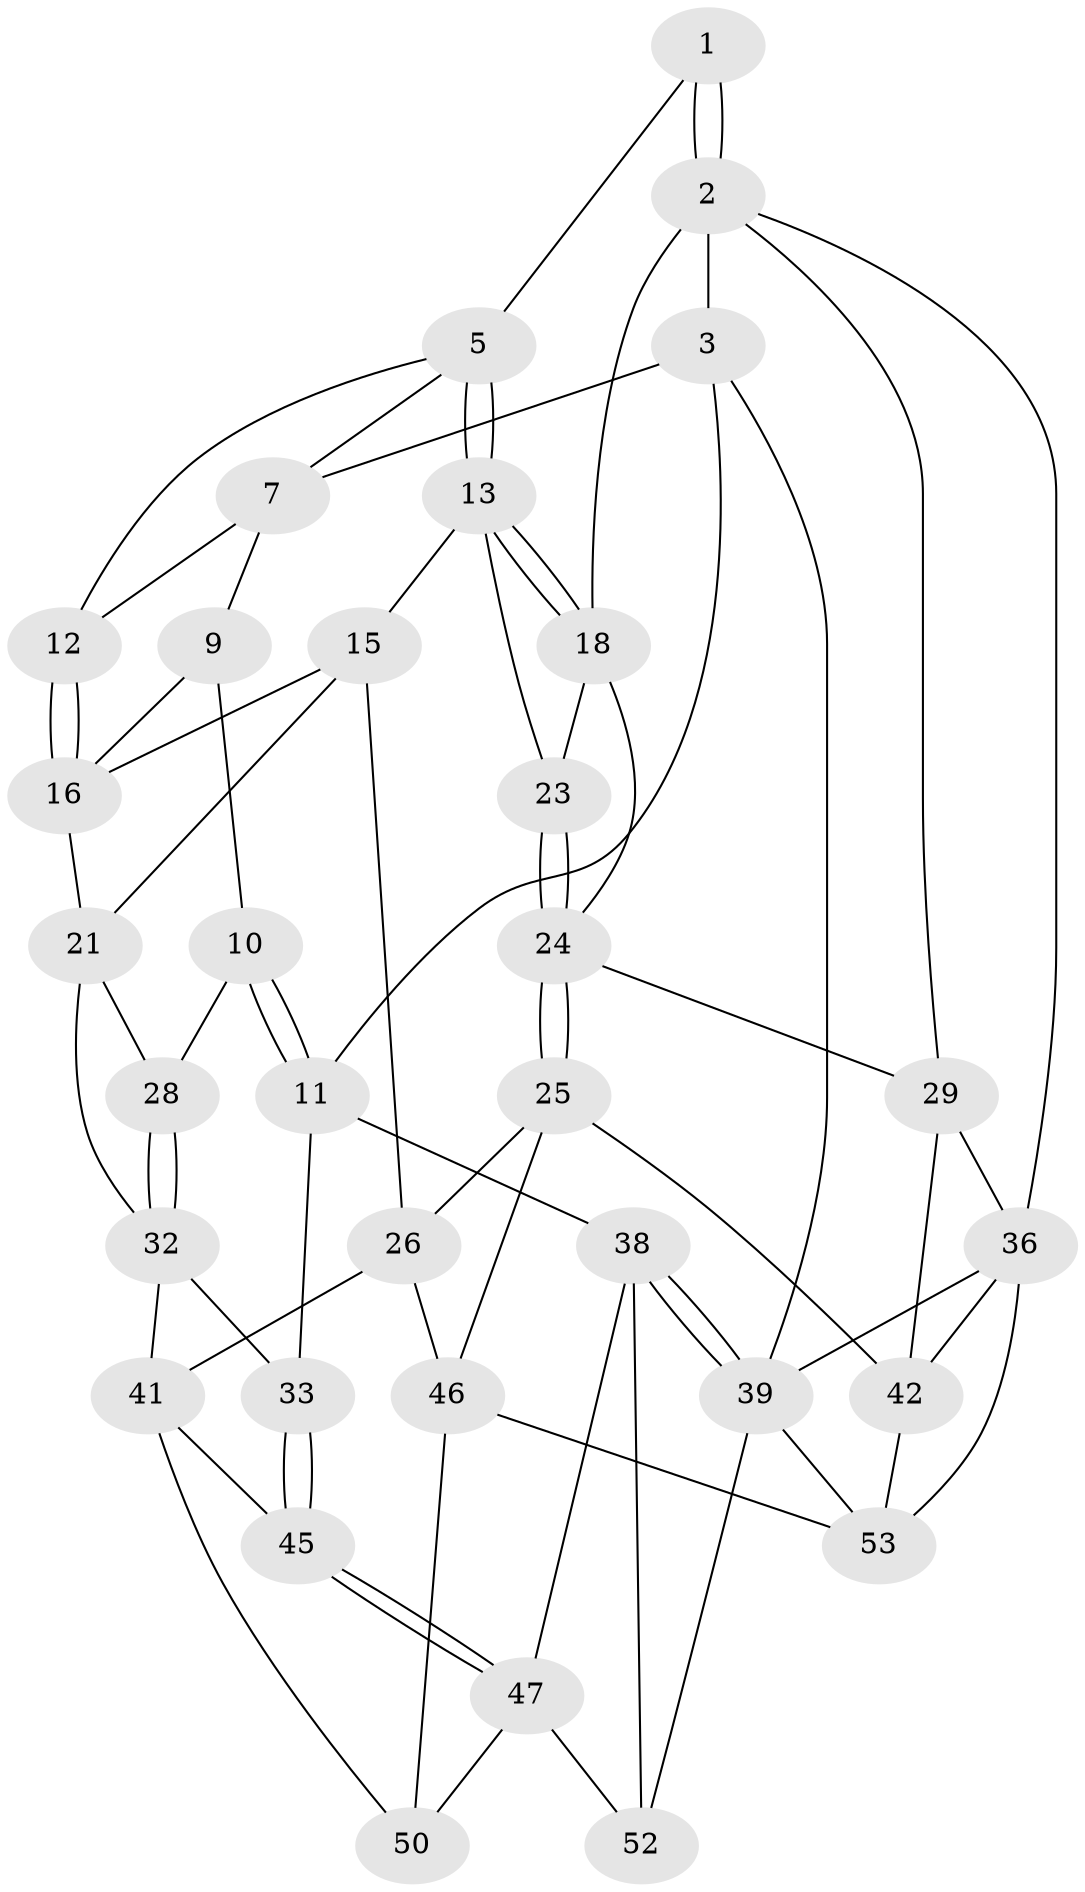 // Generated by graph-tools (version 1.1) at 2025/52/02/27/25 19:52:41]
// undirected, 33 vertices, 73 edges
graph export_dot {
graph [start="1"]
  node [color=gray90,style=filled];
  1 [pos="+0.7288788296630389+0"];
  2 [pos="+1+0",super="+17"];
  3 [pos="+0+0",super="+4"];
  5 [pos="+0.6094058420047938+0.11377289750018937",super="+6"];
  7 [pos="+0.38833935675783604+0",super="+8"];
  9 [pos="+0.18005122884918667+0.15442054497850258"];
  10 [pos="+0+0.15194171912955867"];
  11 [pos="+0+0.12158008555703785",super="+34"];
  12 [pos="+0.4174269515675552+0.16771571771349197"];
  13 [pos="+0.6400300407783485+0.1535582246559531",super="+14"];
  15 [pos="+0.4493910055059745+0.2369884864270109",super="+20"];
  16 [pos="+0.41940752201479575+0.21939769593357003",super="+19"];
  18 [pos="+0.9126310345906995+0.13927256441676084",super="+27"];
  21 [pos="+0.39767603627334125+0.44000032575111303",super="+22"];
  23 [pos="+0.5844034401134289+0.34241305421030677"];
  24 [pos="+0.5838468956478402+0.4475433669511096",super="+31"];
  25 [pos="+0.5732797935583616+0.46320704821418435",super="+43"];
  26 [pos="+0.47843250639890234+0.4634821443947407",super="+40"];
  28 [pos="+0.21291181311783405+0.3840702310886569"];
  29 [pos="+1+0.6050807967244188",super="+30"];
  32 [pos="+0.20449025382956354+0.3979309445501614",super="+35"];
  33 [pos="+0.05688907267380497+0.45741970901229656"];
  36 [pos="+1+1",super="+37"];
  38 [pos="+0+0.9096153412741378",super="+48"];
  39 [pos="+0+1",super="+55"];
  41 [pos="+0.26205180014687474+0.5960156277513043",super="+44"];
  42 [pos="+0.7089756572923915+0.7056870057412821",super="+56"];
  45 [pos="+0.1230166984049922+0.5762674150893918"];
  46 [pos="+0.5291914029445278+0.7664551474272245",super="+49"];
  47 [pos="+0.026507731565283233+0.694777798037377",super="+51"];
  50 [pos="+0.24938835295338527+0.7256085203675436"];
  52 [pos="+0.19544849521950833+0.763006952643944"];
  53 [pos="+0.4344137130257994+0.9344511647107759",super="+54"];
  1 -- 2;
  1 -- 2;
  1 -- 5;
  2 -- 3;
  2 -- 36;
  2 -- 18;
  2 -- 29;
  3 -- 11;
  3 -- 39;
  3 -- 7;
  5 -- 13;
  5 -- 13;
  5 -- 12;
  5 -- 7;
  7 -- 9;
  7 -- 12;
  9 -- 10;
  9 -- 16;
  10 -- 11;
  10 -- 11;
  10 -- 28;
  11 -- 33;
  11 -- 38;
  12 -- 16;
  12 -- 16;
  13 -- 18;
  13 -- 18;
  13 -- 15;
  13 -- 23;
  15 -- 16;
  15 -- 26;
  15 -- 21;
  16 -- 21;
  18 -- 23;
  18 -- 24;
  21 -- 28;
  21 -- 32;
  23 -- 24;
  23 -- 24;
  24 -- 25;
  24 -- 25;
  24 -- 29;
  25 -- 26;
  25 -- 42;
  25 -- 46;
  26 -- 41;
  26 -- 46;
  28 -- 32;
  28 -- 32;
  29 -- 36;
  29 -- 42;
  32 -- 33;
  32 -- 41;
  33 -- 45;
  33 -- 45;
  36 -- 39;
  36 -- 53;
  36 -- 42;
  38 -- 39;
  38 -- 39;
  38 -- 52;
  38 -- 47;
  39 -- 52;
  39 -- 53;
  41 -- 50;
  41 -- 45;
  42 -- 53;
  45 -- 47;
  45 -- 47;
  46 -- 50;
  46 -- 53;
  47 -- 50;
  47 -- 52;
}
